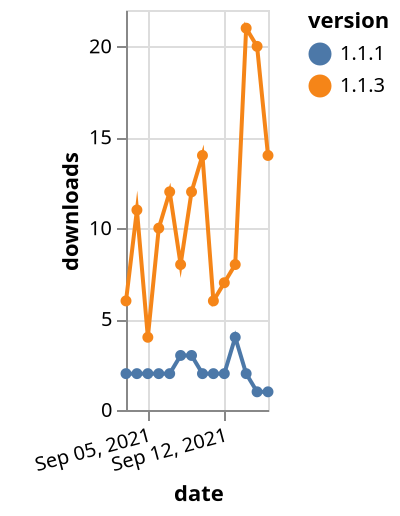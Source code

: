 {"$schema": "https://vega.github.io/schema/vega-lite/v5.json", "description": "A simple bar chart with embedded data.", "data": {"values": [{"date": "2021-09-03", "total": 14289, "delta": 6, "version": "1.1.3"}, {"date": "2021-09-04", "total": 14300, "delta": 11, "version": "1.1.3"}, {"date": "2021-09-05", "total": 14304, "delta": 4, "version": "1.1.3"}, {"date": "2021-09-06", "total": 14314, "delta": 10, "version": "1.1.3"}, {"date": "2021-09-07", "total": 14326, "delta": 12, "version": "1.1.3"}, {"date": "2021-09-08", "total": 14334, "delta": 8, "version": "1.1.3"}, {"date": "2021-09-09", "total": 14346, "delta": 12, "version": "1.1.3"}, {"date": "2021-09-10", "total": 14360, "delta": 14, "version": "1.1.3"}, {"date": "2021-09-11", "total": 14366, "delta": 6, "version": "1.1.3"}, {"date": "2021-09-12", "total": 14373, "delta": 7, "version": "1.1.3"}, {"date": "2021-09-13", "total": 14381, "delta": 8, "version": "1.1.3"}, {"date": "2021-09-14", "total": 14402, "delta": 21, "version": "1.1.3"}, {"date": "2021-09-15", "total": 14422, "delta": 20, "version": "1.1.3"}, {"date": "2021-09-16", "total": 14436, "delta": 14, "version": "1.1.3"}, {"date": "2021-09-03", "total": 3562, "delta": 2, "version": "1.1.1"}, {"date": "2021-09-04", "total": 3564, "delta": 2, "version": "1.1.1"}, {"date": "2021-09-05", "total": 3566, "delta": 2, "version": "1.1.1"}, {"date": "2021-09-06", "total": 3568, "delta": 2, "version": "1.1.1"}, {"date": "2021-09-07", "total": 3570, "delta": 2, "version": "1.1.1"}, {"date": "2021-09-08", "total": 3573, "delta": 3, "version": "1.1.1"}, {"date": "2021-09-09", "total": 3576, "delta": 3, "version": "1.1.1"}, {"date": "2021-09-10", "total": 3578, "delta": 2, "version": "1.1.1"}, {"date": "2021-09-11", "total": 3580, "delta": 2, "version": "1.1.1"}, {"date": "2021-09-12", "total": 3582, "delta": 2, "version": "1.1.1"}, {"date": "2021-09-13", "total": 3586, "delta": 4, "version": "1.1.1"}, {"date": "2021-09-14", "total": 3588, "delta": 2, "version": "1.1.1"}, {"date": "2021-09-15", "total": 3589, "delta": 1, "version": "1.1.1"}, {"date": "2021-09-16", "total": 3590, "delta": 1, "version": "1.1.1"}]}, "width": "container", "mark": {"type": "line", "point": {"filled": true}}, "encoding": {"x": {"field": "date", "type": "temporal", "timeUnit": "yearmonthdate", "title": "date", "axis": {"labelAngle": -15}}, "y": {"field": "delta", "type": "quantitative", "title": "downloads"}, "color": {"field": "version", "type": "nominal"}, "tooltip": {"field": "delta"}}}